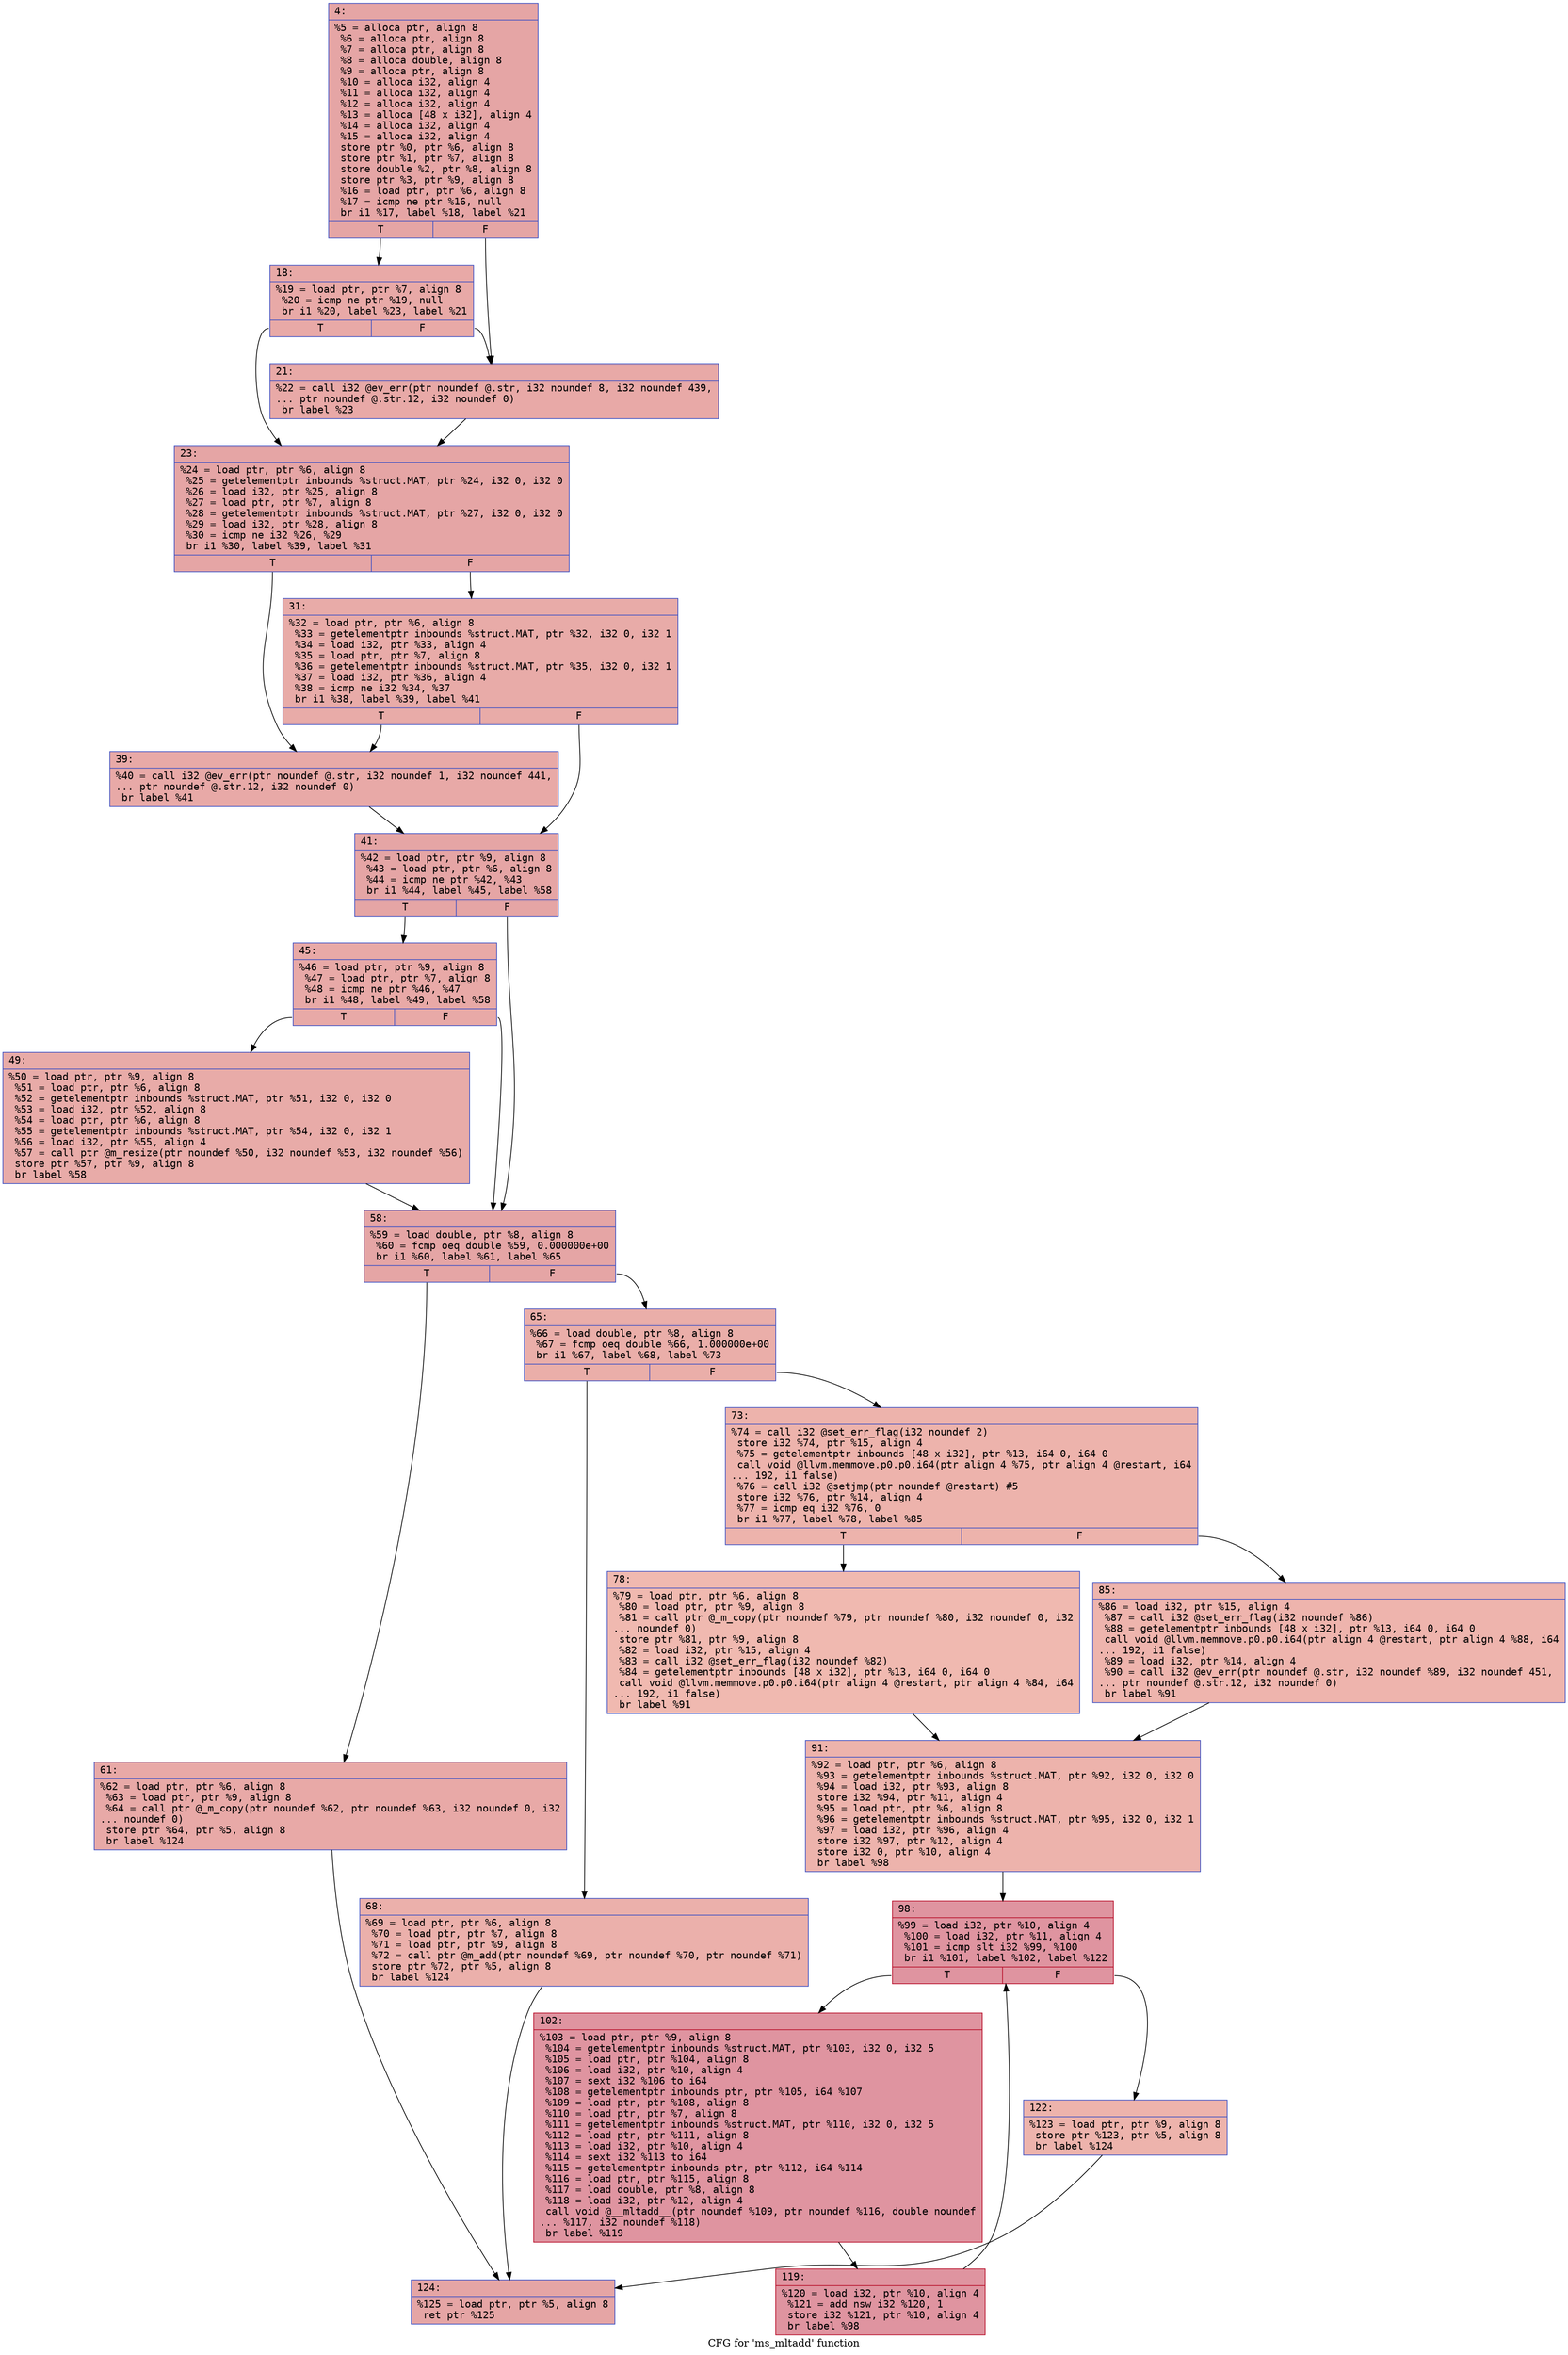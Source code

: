 digraph "CFG for 'ms_mltadd' function" {
	label="CFG for 'ms_mltadd' function";

	Node0x60000331d0e0 [shape=record,color="#3d50c3ff", style=filled, fillcolor="#c5333470" fontname="Courier",label="{4:\l|  %5 = alloca ptr, align 8\l  %6 = alloca ptr, align 8\l  %7 = alloca ptr, align 8\l  %8 = alloca double, align 8\l  %9 = alloca ptr, align 8\l  %10 = alloca i32, align 4\l  %11 = alloca i32, align 4\l  %12 = alloca i32, align 4\l  %13 = alloca [48 x i32], align 4\l  %14 = alloca i32, align 4\l  %15 = alloca i32, align 4\l  store ptr %0, ptr %6, align 8\l  store ptr %1, ptr %7, align 8\l  store double %2, ptr %8, align 8\l  store ptr %3, ptr %9, align 8\l  %16 = load ptr, ptr %6, align 8\l  %17 = icmp ne ptr %16, null\l  br i1 %17, label %18, label %21\l|{<s0>T|<s1>F}}"];
	Node0x60000331d0e0:s0 -> Node0x60000331d180[tooltip="4 -> 18\nProbability 62.50%" ];
	Node0x60000331d0e0:s1 -> Node0x60000331d1d0[tooltip="4 -> 21\nProbability 37.50%" ];
	Node0x60000331d180 [shape=record,color="#3d50c3ff", style=filled, fillcolor="#ca3b3770" fontname="Courier",label="{18:\l|  %19 = load ptr, ptr %7, align 8\l  %20 = icmp ne ptr %19, null\l  br i1 %20, label %23, label %21\l|{<s0>T|<s1>F}}"];
	Node0x60000331d180:s0 -> Node0x60000331d220[tooltip="18 -> 23\nProbability 62.50%" ];
	Node0x60000331d180:s1 -> Node0x60000331d1d0[tooltip="18 -> 21\nProbability 37.50%" ];
	Node0x60000331d1d0 [shape=record,color="#3d50c3ff", style=filled, fillcolor="#ca3b3770" fontname="Courier",label="{21:\l|  %22 = call i32 @ev_err(ptr noundef @.str, i32 noundef 8, i32 noundef 439,\l... ptr noundef @.str.12, i32 noundef 0)\l  br label %23\l}"];
	Node0x60000331d1d0 -> Node0x60000331d220[tooltip="21 -> 23\nProbability 100.00%" ];
	Node0x60000331d220 [shape=record,color="#3d50c3ff", style=filled, fillcolor="#c5333470" fontname="Courier",label="{23:\l|  %24 = load ptr, ptr %6, align 8\l  %25 = getelementptr inbounds %struct.MAT, ptr %24, i32 0, i32 0\l  %26 = load i32, ptr %25, align 8\l  %27 = load ptr, ptr %7, align 8\l  %28 = getelementptr inbounds %struct.MAT, ptr %27, i32 0, i32 0\l  %29 = load i32, ptr %28, align 8\l  %30 = icmp ne i32 %26, %29\l  br i1 %30, label %39, label %31\l|{<s0>T|<s1>F}}"];
	Node0x60000331d220:s0 -> Node0x60000331d2c0[tooltip="23 -> 39\nProbability 50.00%" ];
	Node0x60000331d220:s1 -> Node0x60000331d270[tooltip="23 -> 31\nProbability 50.00%" ];
	Node0x60000331d270 [shape=record,color="#3d50c3ff", style=filled, fillcolor="#cc403a70" fontname="Courier",label="{31:\l|  %32 = load ptr, ptr %6, align 8\l  %33 = getelementptr inbounds %struct.MAT, ptr %32, i32 0, i32 1\l  %34 = load i32, ptr %33, align 4\l  %35 = load ptr, ptr %7, align 8\l  %36 = getelementptr inbounds %struct.MAT, ptr %35, i32 0, i32 1\l  %37 = load i32, ptr %36, align 4\l  %38 = icmp ne i32 %34, %37\l  br i1 %38, label %39, label %41\l|{<s0>T|<s1>F}}"];
	Node0x60000331d270:s0 -> Node0x60000331d2c0[tooltip="31 -> 39\nProbability 50.00%" ];
	Node0x60000331d270:s1 -> Node0x60000331d310[tooltip="31 -> 41\nProbability 50.00%" ];
	Node0x60000331d2c0 [shape=record,color="#3d50c3ff", style=filled, fillcolor="#ca3b3770" fontname="Courier",label="{39:\l|  %40 = call i32 @ev_err(ptr noundef @.str, i32 noundef 1, i32 noundef 441,\l... ptr noundef @.str.12, i32 noundef 0)\l  br label %41\l}"];
	Node0x60000331d2c0 -> Node0x60000331d310[tooltip="39 -> 41\nProbability 100.00%" ];
	Node0x60000331d310 [shape=record,color="#3d50c3ff", style=filled, fillcolor="#c5333470" fontname="Courier",label="{41:\l|  %42 = load ptr, ptr %9, align 8\l  %43 = load ptr, ptr %6, align 8\l  %44 = icmp ne ptr %42, %43\l  br i1 %44, label %45, label %58\l|{<s0>T|<s1>F}}"];
	Node0x60000331d310:s0 -> Node0x60000331d360[tooltip="41 -> 45\nProbability 62.50%" ];
	Node0x60000331d310:s1 -> Node0x60000331d400[tooltip="41 -> 58\nProbability 37.50%" ];
	Node0x60000331d360 [shape=record,color="#3d50c3ff", style=filled, fillcolor="#ca3b3770" fontname="Courier",label="{45:\l|  %46 = load ptr, ptr %9, align 8\l  %47 = load ptr, ptr %7, align 8\l  %48 = icmp ne ptr %46, %47\l  br i1 %48, label %49, label %58\l|{<s0>T|<s1>F}}"];
	Node0x60000331d360:s0 -> Node0x60000331d3b0[tooltip="45 -> 49\nProbability 62.50%" ];
	Node0x60000331d360:s1 -> Node0x60000331d400[tooltip="45 -> 58\nProbability 37.50%" ];
	Node0x60000331d3b0 [shape=record,color="#3d50c3ff", style=filled, fillcolor="#cc403a70" fontname="Courier",label="{49:\l|  %50 = load ptr, ptr %9, align 8\l  %51 = load ptr, ptr %6, align 8\l  %52 = getelementptr inbounds %struct.MAT, ptr %51, i32 0, i32 0\l  %53 = load i32, ptr %52, align 8\l  %54 = load ptr, ptr %6, align 8\l  %55 = getelementptr inbounds %struct.MAT, ptr %54, i32 0, i32 1\l  %56 = load i32, ptr %55, align 4\l  %57 = call ptr @m_resize(ptr noundef %50, i32 noundef %53, i32 noundef %56)\l  store ptr %57, ptr %9, align 8\l  br label %58\l}"];
	Node0x60000331d3b0 -> Node0x60000331d400[tooltip="49 -> 58\nProbability 100.00%" ];
	Node0x60000331d400 [shape=record,color="#3d50c3ff", style=filled, fillcolor="#c5333470" fontname="Courier",label="{58:\l|  %59 = load double, ptr %8, align 8\l  %60 = fcmp oeq double %59, 0.000000e+00\l  br i1 %60, label %61, label %65\l|{<s0>T|<s1>F}}"];
	Node0x60000331d400:s0 -> Node0x60000331d450[tooltip="58 -> 61\nProbability 62.50%" ];
	Node0x60000331d400:s1 -> Node0x60000331d4a0[tooltip="58 -> 65\nProbability 37.50%" ];
	Node0x60000331d450 [shape=record,color="#3d50c3ff", style=filled, fillcolor="#ca3b3770" fontname="Courier",label="{61:\l|  %62 = load ptr, ptr %6, align 8\l  %63 = load ptr, ptr %9, align 8\l  %64 = call ptr @_m_copy(ptr noundef %62, ptr noundef %63, i32 noundef 0, i32\l... noundef 0)\l  store ptr %64, ptr %5, align 8\l  br label %124\l}"];
	Node0x60000331d450 -> Node0x60000331d7c0[tooltip="61 -> 124\nProbability 100.00%" ];
	Node0x60000331d4a0 [shape=record,color="#3d50c3ff", style=filled, fillcolor="#d0473d70" fontname="Courier",label="{65:\l|  %66 = load double, ptr %8, align 8\l  %67 = fcmp oeq double %66, 1.000000e+00\l  br i1 %67, label %68, label %73\l|{<s0>T|<s1>F}}"];
	Node0x60000331d4a0:s0 -> Node0x60000331d4f0[tooltip="65 -> 68\nProbability 62.50%" ];
	Node0x60000331d4a0:s1 -> Node0x60000331d540[tooltip="65 -> 73\nProbability 37.50%" ];
	Node0x60000331d4f0 [shape=record,color="#3d50c3ff", style=filled, fillcolor="#d24b4070" fontname="Courier",label="{68:\l|  %69 = load ptr, ptr %6, align 8\l  %70 = load ptr, ptr %7, align 8\l  %71 = load ptr, ptr %9, align 8\l  %72 = call ptr @m_add(ptr noundef %69, ptr noundef %70, ptr noundef %71)\l  store ptr %72, ptr %5, align 8\l  br label %124\l}"];
	Node0x60000331d4f0 -> Node0x60000331d7c0[tooltip="68 -> 124\nProbability 100.00%" ];
	Node0x60000331d540 [shape=record,color="#3d50c3ff", style=filled, fillcolor="#d6524470" fontname="Courier",label="{73:\l|  %74 = call i32 @set_err_flag(i32 noundef 2)\l  store i32 %74, ptr %15, align 4\l  %75 = getelementptr inbounds [48 x i32], ptr %13, i64 0, i64 0\l  call void @llvm.memmove.p0.p0.i64(ptr align 4 %75, ptr align 4 @restart, i64\l... 192, i1 false)\l  %76 = call i32 @setjmp(ptr noundef @restart) #5\l  store i32 %76, ptr %14, align 4\l  %77 = icmp eq i32 %76, 0\l  br i1 %77, label %78, label %85\l|{<s0>T|<s1>F}}"];
	Node0x60000331d540:s0 -> Node0x60000331d590[tooltip="73 -> 78\nProbability 37.50%" ];
	Node0x60000331d540:s1 -> Node0x60000331d5e0[tooltip="73 -> 85\nProbability 62.50%" ];
	Node0x60000331d590 [shape=record,color="#3d50c3ff", style=filled, fillcolor="#de614d70" fontname="Courier",label="{78:\l|  %79 = load ptr, ptr %6, align 8\l  %80 = load ptr, ptr %9, align 8\l  %81 = call ptr @_m_copy(ptr noundef %79, ptr noundef %80, i32 noundef 0, i32\l... noundef 0)\l  store ptr %81, ptr %9, align 8\l  %82 = load i32, ptr %15, align 4\l  %83 = call i32 @set_err_flag(i32 noundef %82)\l  %84 = getelementptr inbounds [48 x i32], ptr %13, i64 0, i64 0\l  call void @llvm.memmove.p0.p0.i64(ptr align 4 @restart, ptr align 4 %84, i64\l... 192, i1 false)\l  br label %91\l}"];
	Node0x60000331d590 -> Node0x60000331d630[tooltip="78 -> 91\nProbability 100.00%" ];
	Node0x60000331d5e0 [shape=record,color="#3d50c3ff", style=filled, fillcolor="#d8564670" fontname="Courier",label="{85:\l|  %86 = load i32, ptr %15, align 4\l  %87 = call i32 @set_err_flag(i32 noundef %86)\l  %88 = getelementptr inbounds [48 x i32], ptr %13, i64 0, i64 0\l  call void @llvm.memmove.p0.p0.i64(ptr align 4 @restart, ptr align 4 %88, i64\l... 192, i1 false)\l  %89 = load i32, ptr %14, align 4\l  %90 = call i32 @ev_err(ptr noundef @.str, i32 noundef %89, i32 noundef 451,\l... ptr noundef @.str.12, i32 noundef 0)\l  br label %91\l}"];
	Node0x60000331d5e0 -> Node0x60000331d630[tooltip="85 -> 91\nProbability 100.00%" ];
	Node0x60000331d630 [shape=record,color="#3d50c3ff", style=filled, fillcolor="#d6524470" fontname="Courier",label="{91:\l|  %92 = load ptr, ptr %6, align 8\l  %93 = getelementptr inbounds %struct.MAT, ptr %92, i32 0, i32 0\l  %94 = load i32, ptr %93, align 8\l  store i32 %94, ptr %11, align 4\l  %95 = load ptr, ptr %6, align 8\l  %96 = getelementptr inbounds %struct.MAT, ptr %95, i32 0, i32 1\l  %97 = load i32, ptr %96, align 4\l  store i32 %97, ptr %12, align 4\l  store i32 0, ptr %10, align 4\l  br label %98\l}"];
	Node0x60000331d630 -> Node0x60000331d680[tooltip="91 -> 98\nProbability 100.00%" ];
	Node0x60000331d680 [shape=record,color="#b70d28ff", style=filled, fillcolor="#b70d2870" fontname="Courier",label="{98:\l|  %99 = load i32, ptr %10, align 4\l  %100 = load i32, ptr %11, align 4\l  %101 = icmp slt i32 %99, %100\l  br i1 %101, label %102, label %122\l|{<s0>T|<s1>F}}"];
	Node0x60000331d680:s0 -> Node0x60000331d6d0[tooltip="98 -> 102\nProbability 96.88%" ];
	Node0x60000331d680:s1 -> Node0x60000331d770[tooltip="98 -> 122\nProbability 3.12%" ];
	Node0x60000331d6d0 [shape=record,color="#b70d28ff", style=filled, fillcolor="#b70d2870" fontname="Courier",label="{102:\l|  %103 = load ptr, ptr %9, align 8\l  %104 = getelementptr inbounds %struct.MAT, ptr %103, i32 0, i32 5\l  %105 = load ptr, ptr %104, align 8\l  %106 = load i32, ptr %10, align 4\l  %107 = sext i32 %106 to i64\l  %108 = getelementptr inbounds ptr, ptr %105, i64 %107\l  %109 = load ptr, ptr %108, align 8\l  %110 = load ptr, ptr %7, align 8\l  %111 = getelementptr inbounds %struct.MAT, ptr %110, i32 0, i32 5\l  %112 = load ptr, ptr %111, align 8\l  %113 = load i32, ptr %10, align 4\l  %114 = sext i32 %113 to i64\l  %115 = getelementptr inbounds ptr, ptr %112, i64 %114\l  %116 = load ptr, ptr %115, align 8\l  %117 = load double, ptr %8, align 8\l  %118 = load i32, ptr %12, align 4\l  call void @__mltadd__(ptr noundef %109, ptr noundef %116, double noundef\l... %117, i32 noundef %118)\l  br label %119\l}"];
	Node0x60000331d6d0 -> Node0x60000331d720[tooltip="102 -> 119\nProbability 100.00%" ];
	Node0x60000331d720 [shape=record,color="#b70d28ff", style=filled, fillcolor="#b70d2870" fontname="Courier",label="{119:\l|  %120 = load i32, ptr %10, align 4\l  %121 = add nsw i32 %120, 1\l  store i32 %121, ptr %10, align 4\l  br label %98\l}"];
	Node0x60000331d720 -> Node0x60000331d680[tooltip="119 -> 98\nProbability 100.00%" ];
	Node0x60000331d770 [shape=record,color="#3d50c3ff", style=filled, fillcolor="#d6524470" fontname="Courier",label="{122:\l|  %123 = load ptr, ptr %9, align 8\l  store ptr %123, ptr %5, align 8\l  br label %124\l}"];
	Node0x60000331d770 -> Node0x60000331d7c0[tooltip="122 -> 124\nProbability 100.00%" ];
	Node0x60000331d7c0 [shape=record,color="#3d50c3ff", style=filled, fillcolor="#c5333470" fontname="Courier",label="{124:\l|  %125 = load ptr, ptr %5, align 8\l  ret ptr %125\l}"];
}
